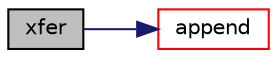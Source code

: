digraph "xfer"
{
  bgcolor="transparent";
  edge [fontname="Helvetica",fontsize="10",labelfontname="Helvetica",labelfontsize="10"];
  node [fontname="Helvetica",fontsize="10",shape=record];
  rankdir="LR";
  Node172 [label="xfer",height=0.2,width=0.4,color="black", fillcolor="grey75", style="filled", fontcolor="black"];
  Node172 -> Node173 [color="midnightblue",fontsize="10",style="solid",fontname="Helvetica"];
  Node173 [label="append",height=0.2,width=0.4,color="red",URL="$a27565.html#a13502d5ef5b1f4dd51744972bd50c759",tooltip="Append an element at the end of the list. "];
}
